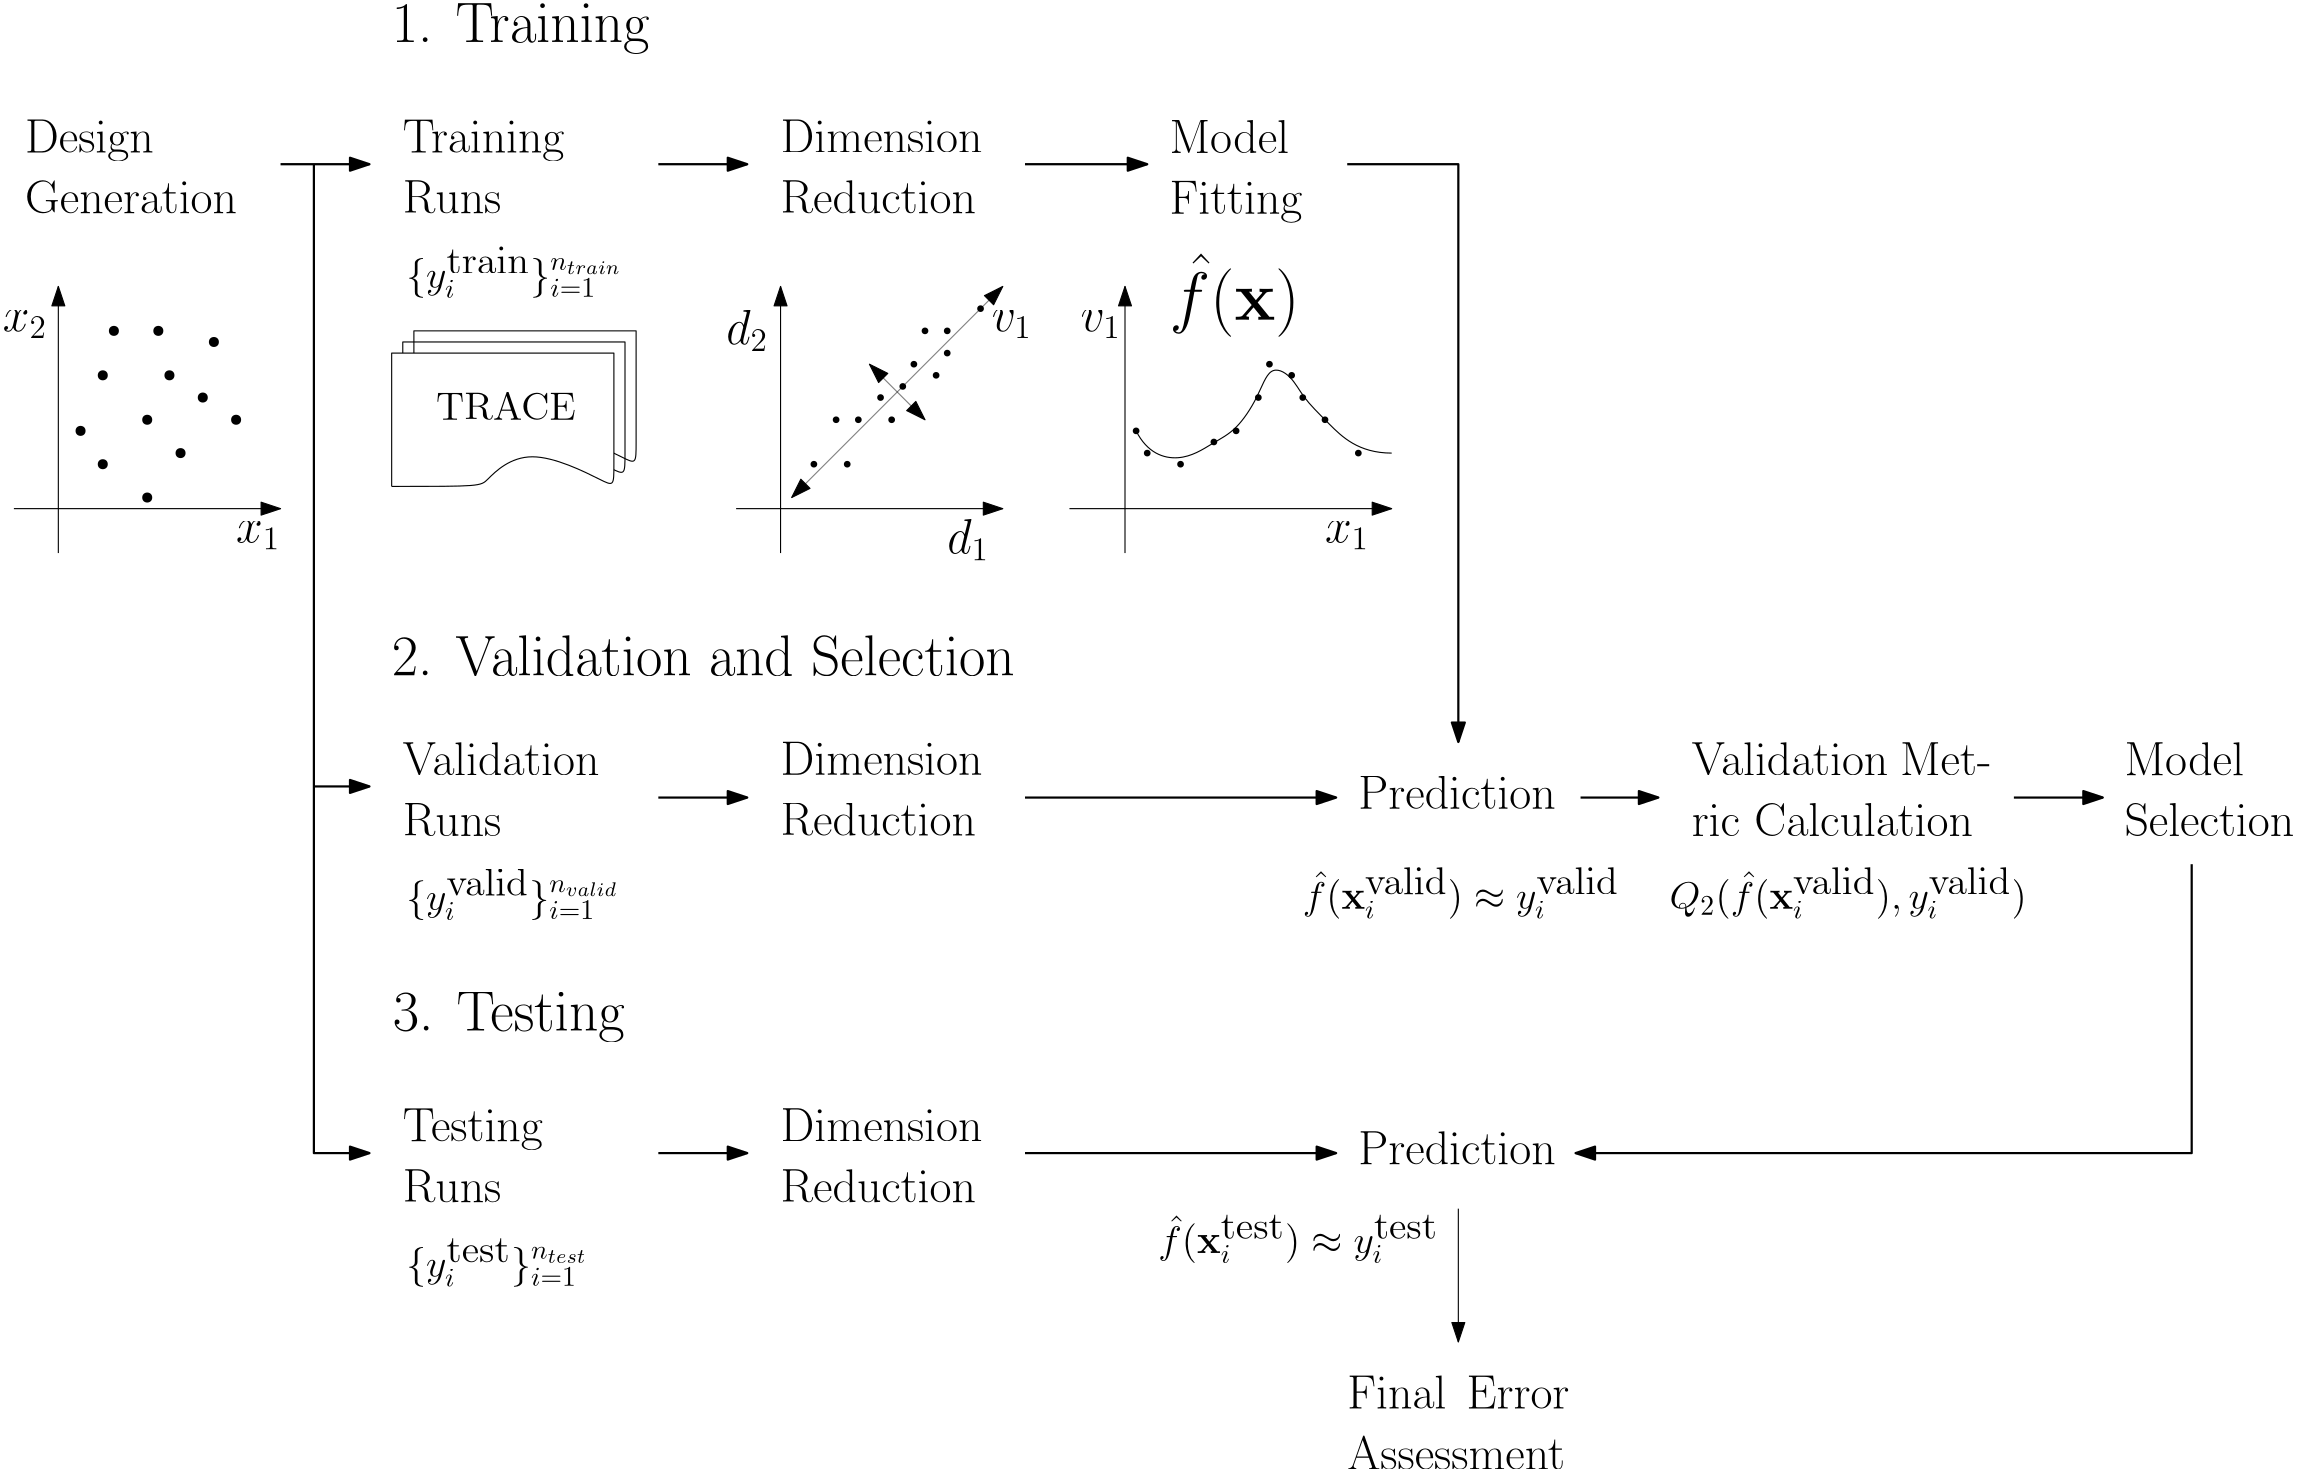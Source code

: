 <?xml version="1.0"?>
<!DOCTYPE ipe SYSTEM "ipe.dtd">
<ipe version="70206" creator="Ipe 7.2.7">
<info created="D:20170824172132" modified="D:20170825114341"/>
<ipestyle name="basic">
<symbol name="arrow/arc(spx)">
<path stroke="sym-stroke" fill="sym-stroke" pen="sym-pen">
0 0 m
-1 0.333 l
-1 -0.333 l
h
</path>
</symbol>
<symbol name="arrow/farc(spx)">
<path stroke="sym-stroke" fill="white" pen="sym-pen">
0 0 m
-1 0.333 l
-1 -0.333 l
h
</path>
</symbol>
<symbol name="arrow/ptarc(spx)">
<path stroke="sym-stroke" fill="sym-stroke" pen="sym-pen">
0 0 m
-1 0.333 l
-0.8 0 l
-1 -0.333 l
h
</path>
</symbol>
<symbol name="arrow/fptarc(spx)">
<path stroke="sym-stroke" fill="white" pen="sym-pen">
0 0 m
-1 0.333 l
-0.8 0 l
-1 -0.333 l
h
</path>
</symbol>
<symbol name="mark/circle(sx)" transformations="translations">
<path fill="sym-stroke">
0.6 0 0 0.6 0 0 e
0.4 0 0 0.4 0 0 e
</path>
</symbol>
<symbol name="mark/disk(sx)" transformations="translations">
<path fill="sym-stroke">
0.6 0 0 0.6 0 0 e
</path>
</symbol>
<symbol name="mark/fdisk(sfx)" transformations="translations">
<group>
<path fill="sym-fill">
0.5 0 0 0.5 0 0 e
</path>
<path fill="sym-stroke" fillrule="eofill">
0.6 0 0 0.6 0 0 e
0.4 0 0 0.4 0 0 e
</path>
</group>
</symbol>
<symbol name="mark/box(sx)" transformations="translations">
<path fill="sym-stroke" fillrule="eofill">
-0.6 -0.6 m
0.6 -0.6 l
0.6 0.6 l
-0.6 0.6 l
h
-0.4 -0.4 m
0.4 -0.4 l
0.4 0.4 l
-0.4 0.4 l
h
</path>
</symbol>
<symbol name="mark/square(sx)" transformations="translations">
<path fill="sym-stroke">
-0.6 -0.6 m
0.6 -0.6 l
0.6 0.6 l
-0.6 0.6 l
h
</path>
</symbol>
<symbol name="mark/fsquare(sfx)" transformations="translations">
<group>
<path fill="sym-fill">
-0.5 -0.5 m
0.5 -0.5 l
0.5 0.5 l
-0.5 0.5 l
h
</path>
<path fill="sym-stroke" fillrule="eofill">
-0.6 -0.6 m
0.6 -0.6 l
0.6 0.6 l
-0.6 0.6 l
h
-0.4 -0.4 m
0.4 -0.4 l
0.4 0.4 l
-0.4 0.4 l
h
</path>
</group>
</symbol>
<symbol name="mark/cross(sx)" transformations="translations">
<group>
<path fill="sym-stroke">
-0.43 -0.57 m
0.57 0.43 l
0.43 0.57 l
-0.57 -0.43 l
h
</path>
<path fill="sym-stroke">
-0.43 0.57 m
0.57 -0.43 l
0.43 -0.57 l
-0.57 0.43 l
h
</path>
</group>
</symbol>
<symbol name="arrow/fnormal(spx)">
<path stroke="sym-stroke" fill="white" pen="sym-pen">
0 0 m
-1 0.333 l
-1 -0.333 l
h
</path>
</symbol>
<symbol name="arrow/pointed(spx)">
<path stroke="sym-stroke" fill="sym-stroke" pen="sym-pen">
0 0 m
-1 0.333 l
-0.8 0 l
-1 -0.333 l
h
</path>
</symbol>
<symbol name="arrow/fpointed(spx)">
<path stroke="sym-stroke" fill="white" pen="sym-pen">
0 0 m
-1 0.333 l
-0.8 0 l
-1 -0.333 l
h
</path>
</symbol>
<symbol name="arrow/linear(spx)">
<path stroke="sym-stroke" pen="sym-pen">
-1 0.333 m
0 0 l
-1 -0.333 l
</path>
</symbol>
<symbol name="arrow/fdouble(spx)">
<path stroke="sym-stroke" fill="white" pen="sym-pen">
0 0 m
-1 0.333 l
-1 -0.333 l
h
-1 0 m
-2 0.333 l
-2 -0.333 l
h
</path>
</symbol>
<symbol name="arrow/double(spx)">
<path stroke="sym-stroke" fill="sym-stroke" pen="sym-pen">
0 0 m
-1 0.333 l
-1 -0.333 l
h
-1 0 m
-2 0.333 l
-2 -0.333 l
h
</path>
</symbol>
<pen name="heavier" value="0.8"/>
<pen name="fat" value="1.2"/>
<pen name="ultrafat" value="2"/>
<symbolsize name="large" value="5"/>
<symbolsize name="small" value="2"/>
<symbolsize name="tiny" value="1.1"/>
<arrowsize name="large" value="10"/>
<arrowsize name="small" value="5"/>
<arrowsize name="tiny" value="3"/>
<color name="red" value="1 0 0"/>
<color name="green" value="0 1 0"/>
<color name="blue" value="0 0 1"/>
<color name="yellow" value="1 1 0"/>
<color name="orange" value="1 0.647 0"/>
<color name="gold" value="1 0.843 0"/>
<color name="purple" value="0.627 0.125 0.941"/>
<color name="gray" value="0.745"/>
<color name="brown" value="0.647 0.165 0.165"/>
<color name="navy" value="0 0 0.502"/>
<color name="pink" value="1 0.753 0.796"/>
<color name="seagreen" value="0.18 0.545 0.341"/>
<color name="turquoise" value="0.251 0.878 0.816"/>
<color name="violet" value="0.933 0.51 0.933"/>
<color name="darkblue" value="0 0 0.545"/>
<color name="darkcyan" value="0 0.545 0.545"/>
<color name="darkgray" value="0.663"/>
<color name="darkgreen" value="0 0.392 0"/>
<color name="darkmagenta" value="0.545 0 0.545"/>
<color name="darkorange" value="1 0.549 0"/>
<color name="darkred" value="0.545 0 0"/>
<color name="lightblue" value="0.678 0.847 0.902"/>
<color name="lightcyan" value="0.878 1 1"/>
<color name="lightgray" value="0.827"/>
<color name="lightgreen" value="0.565 0.933 0.565"/>
<color name="lightyellow" value="1 1 0.878"/>
<dashstyle name="dashed" value="[4] 0"/>
<dashstyle name="dotted" value="[1 3] 0"/>
<dashstyle name="dash dotted" value="[4 2 1 2] 0"/>
<dashstyle name="dash dot dotted" value="[4 2 1 2 1 2] 0"/>
<textsize name="large" value="\large"/>
<textsize name="Large" value="\Large"/>
<textsize name="LARGE" value="\LARGE"/>
<textsize name="huge" value="\huge"/>
<textsize name="Huge" value="\Huge"/>
<textsize name="small" value="\small"/>
<textsize name="footnote" value="\footnotesize"/>
<textsize name="tiny" value="\tiny"/>
<textstyle name="center" begin="\begin{center}" end="\end{center}"/>
<textstyle name="itemize" begin="\begin{itemize}" end="\end{itemize}"/>
<textstyle name="item" begin="\begin{itemize}\item{}" end="\end{itemize}"/>
<gridsize name="4 pts" value="4"/>
<gridsize name="8 pts (~3 mm)" value="8"/>
<gridsize name="16 pts (~6 mm)" value="16"/>
<gridsize name="32 pts (~12 mm)" value="32"/>
<gridsize name="10 pts (~3.5 mm)" value="10"/>
<gridsize name="20 pts (~7 mm)" value="20"/>
<gridsize name="14 pts (~5 mm)" value="14"/>
<gridsize name="28 pts (~10 mm)" value="28"/>
<gridsize name="56 pts (~20 mm)" value="56"/>
<anglesize name="90 deg" value="90"/>
<anglesize name="60 deg" value="60"/>
<anglesize name="45 deg" value="45"/>
<anglesize name="30 deg" value="30"/>
<anglesize name="22.5 deg" value="22.5"/>
<opacity name="10%" value="0.1"/>
<opacity name="30%" value="0.3"/>
<opacity name="50%" value="0.5"/>
<opacity name="75%" value="0.75"/>
<tiling name="falling" angle="-60" step="4" width="1"/>
<tiling name="rising" angle="30" step="4" width="1"/>
</ipestyle>
<ipestyle name="basicLandscape">
<symbol name="arrow/arc(spx)">
<path stroke="sym-stroke" fill="sym-stroke" pen="sym-pen">
0 0 m
-1 0.333 l
-1 -0.333 l
h
</path>
</symbol>
<symbol name="arrow/farc(spx)">
<path stroke="sym-stroke" fill="white" pen="sym-pen">
0 0 m
-1 0.333 l
-1 -0.333 l
h
</path>
</symbol>
<symbol name="arrow/ptarc(spx)">
<path stroke="sym-stroke" fill="sym-stroke" pen="sym-pen">
0 0 m
-1 0.333 l
-0.8 0 l
-1 -0.333 l
h
</path>
</symbol>
<symbol name="arrow/fptarc(spx)">
<path stroke="sym-stroke" fill="white" pen="sym-pen">
0 0 m
-1 0.333 l
-0.8 0 l
-1 -0.333 l
h
</path>
</symbol>
<symbol name="mark/circle(sx)" transformations="translations">
<path fill="sym-stroke">
0.6 0 0 0.6 0 0 e
0.4 0 0 0.4 0 0 e
</path>
</symbol>
<symbol name="mark/disk(sx)" transformations="translations">
<path fill="sym-stroke">
0.6 0 0 0.6 0 0 e
</path>
</symbol>
<symbol name="mark/fdisk(sfx)" transformations="translations">
<group>
<path fill="sym-fill">
0.5 0 0 0.5 0 0 e
</path>
<path fill="sym-stroke" fillrule="eofill">
0.6 0 0 0.6 0 0 e
0.4 0 0 0.4 0 0 e
</path>
</group>
</symbol>
<symbol name="mark/box(sx)" transformations="translations">
<path fill="sym-stroke" fillrule="eofill">
-0.6 -0.6 m
0.6 -0.6 l
0.6 0.6 l
-0.6 0.6 l
h
-0.4 -0.4 m
0.4 -0.4 l
0.4 0.4 l
-0.4 0.4 l
h
</path>
</symbol>
<symbol name="mark/square(sx)" transformations="translations">
<path fill="sym-stroke">
-0.6 -0.6 m
0.6 -0.6 l
0.6 0.6 l
-0.6 0.6 l
h
</path>
</symbol>
<symbol name="mark/fsquare(sfx)" transformations="translations">
<group>
<path fill="sym-fill">
-0.5 -0.5 m
0.5 -0.5 l
0.5 0.5 l
-0.5 0.5 l
h
</path>
<path fill="sym-stroke" fillrule="eofill">
-0.6 -0.6 m
0.6 -0.6 l
0.6 0.6 l
-0.6 0.6 l
h
-0.4 -0.4 m
0.4 -0.4 l
0.4 0.4 l
-0.4 0.4 l
h
</path>
</group>
</symbol>
<symbol name="mark/cross(sx)" transformations="translations">
<group>
<path fill="sym-stroke">
-0.43 -0.57 m
0.57 0.43 l
0.43 0.57 l
-0.57 -0.43 l
h
</path>
<path fill="sym-stroke">
-0.43 0.57 m
0.57 -0.43 l
0.43 -0.57 l
-0.57 0.43 l
h
</path>
</group>
</symbol>
<symbol name="arrow/fnormal(spx)">
<path stroke="sym-stroke" fill="white" pen="sym-pen">
0 0 m
-1 0.333 l
-1 -0.333 l
h
</path>
</symbol>
<symbol name="arrow/pointed(spx)">
<path stroke="sym-stroke" fill="sym-stroke" pen="sym-pen">
0 0 m
-1 0.333 l
-0.8 0 l
-1 -0.333 l
h
</path>
</symbol>
<symbol name="arrow/fpointed(spx)">
<path stroke="sym-stroke" fill="white" pen="sym-pen">
0 0 m
-1 0.333 l
-0.8 0 l
-1 -0.333 l
h
</path>
</symbol>
<symbol name="arrow/linear(spx)">
<path stroke="sym-stroke" pen="sym-pen">
-1 0.333 m
0 0 l
-1 -0.333 l
</path>
</symbol>
<symbol name="arrow/fdouble(spx)">
<path stroke="sym-stroke" fill="white" pen="sym-pen">
0 0 m
-1 0.333 l
-1 -0.333 l
h
-1 0 m
-2 0.333 l
-2 -0.333 l
h
</path>
</symbol>
<symbol name="arrow/double(spx)">
<path stroke="sym-stroke" fill="sym-stroke" pen="sym-pen">
0 0 m
-1 0.333 l
-1 -0.333 l
h
-1 0 m
-2 0.333 l
-2 -0.333 l
h
</path>
</symbol>
<pen name="heavier" value="0.8"/>
<pen name="fat" value="1.2"/>
<pen name="ultrafat" value="2"/>
<symbolsize name="large" value="5"/>
<symbolsize name="small" value="2"/>
<symbolsize name="tiny" value="1.1"/>
<arrowsize name="large" value="10"/>
<arrowsize name="small" value="5"/>
<arrowsize name="tiny" value="3"/>
<color name="red" value="1 0 0"/>
<color name="green" value="0 1 0"/>
<color name="blue" value="0 0 1"/>
<color name="yellow" value="1 1 0"/>
<color name="orange" value="1 0.647 0"/>
<color name="gold" value="1 0.843 0"/>
<color name="purple" value="0.627 0.125 0.941"/>
<color name="gray" value="0.745"/>
<color name="brown" value="0.647 0.165 0.165"/>
<color name="navy" value="0 0 0.502"/>
<color name="pink" value="1 0.753 0.796"/>
<color name="seagreen" value="0.18 0.545 0.341"/>
<color name="turquoise" value="0.251 0.878 0.816"/>
<color name="violet" value="0.933 0.51 0.933"/>
<color name="darkblue" value="0 0 0.545"/>
<color name="darkcyan" value="0 0.545 0.545"/>
<color name="darkgray" value="0.663"/>
<color name="darkgreen" value="0 0.392 0"/>
<color name="darkmagenta" value="0.545 0 0.545"/>
<color name="darkorange" value="1 0.549 0"/>
<color name="darkred" value="0.545 0 0"/>
<color name="lightblue" value="0.678 0.847 0.902"/>
<color name="lightcyan" value="0.878 1 1"/>
<color name="lightgray" value="0.827"/>
<color name="lightgreen" value="0.565 0.933 0.565"/>
<color name="lightyellow" value="1 1 0.878"/>
<dashstyle name="dashed" value="[4] 0"/>
<dashstyle name="dotted" value="[1 3] 0"/>
<dashstyle name="dash dotted" value="[4 2 1 2] 0"/>
<dashstyle name="dash dot dotted" value="[4 2 1 2 1 2] 0"/>
<textsize name="large" value="\large"/>
<textsize name="Large" value="\Large"/>
<textsize name="LARGE" value="\LARGE"/>
<textsize name="huge" value="\huge"/>
<textsize name="Huge" value="\Huge"/>
<textsize name="small" value="\small"/>
<textsize name="footnote" value="\footnotesize"/>
<textsize name="tiny" value="\tiny"/>
<textstyle name="center" begin="\begin{center}" end="\end{center}"/>
<textstyle name="itemize" begin="\begin{itemize}" end="\end{itemize}"/>
<textstyle name="item" begin="\begin{itemize}\item{}" end="\end{itemize}"/>
<gridsize name="4 pts" value="4"/>
<gridsize name="8 pts (~3 mm)" value="8"/>
<gridsize name="16 pts (~6 mm)" value="16"/>
<gridsize name="32 pts (~12 mm)" value="32"/>
<gridsize name="10 pts (~3.5 mm)" value="10"/>
<gridsize name="20 pts (~7 mm)" value="20"/>
<gridsize name="14 pts (~5 mm)" value="14"/>
<gridsize name="28 pts (~10 mm)" value="28"/>
<gridsize name="56 pts (~20 mm)" value="56"/>
<anglesize name="90 deg" value="90"/>
<anglesize name="60 deg" value="60"/>
<anglesize name="45 deg" value="45"/>
<anglesize name="30 deg" value="30"/>
<anglesize name="22.5 deg" value="22.5"/>
<opacity name="10%" value="0.1"/>
<opacity name="30%" value="0.3"/>
<opacity name="50%" value="0.5"/>
<opacity name="75%" value="0.75"/>
<layout paper="842 595" origin="0 0" frame="842 595"/>
<tiling name="falling" angle="-60" step="4" width="1"/>
<tiling name="rising" angle="30" step="4" width="1"/>
</ipestyle>
<page>
<layer name="EDIT-GROUP*"/>
<view layers="EDIT-GROUP*" active="EDIT-GROUP*"/>
<text layer="EDIT-GROUP*" matrix="1 0 0 1 -96 32" transformations="translations" pos="240 496" stroke="black" type="label" width="92.904" height="14.115" depth="4.02" valign="baseline" size="huge">1. Training</text>
<text matrix="1 0 0 1 -320 -180" transformations="translations" pos="464 480" stroke="black" type="label" width="224.544" height="14.349" depth="0" valign="baseline" size="huge">2. Validation and Selection</text>
<group matrix="1 0 0 1 32 16">
<path matrix="1 0 0 1 4 4" stroke="black">
112 352 m
112 400
112 400
112 400
192 400
192 400
192 400
192 352
192 352
160 368
144 352
144 352
112 352 c
</path>
<path matrix="1 0 0 1 8 8" stroke="black">
112 352 m
112 400
112 400
112 400
192 400
192 400
192 400
192 352
192 352
160 368
144 352
144 352
112 352 c
</path>
<path stroke="black" fill="white">
112 352 m
112 400
112 400
112 400
192 400
192 400
192 400
192 352
192 352
160 368
144 352
144 352
112 352 c
</path>
<text matrix="1 0 0 1 -188 -32" transformations="translations" pos="316 408" stroke="black" type="label" width="50.326" height="9.803" depth="0" valign="baseline" size="Large">TRACE</text>
</group>
<path matrix="2.54545 0 0 1 -208.362 -208" stroke="black" pen="heavier" arrow="normal/normal">
228 464 m
272 464 l
</path>
<text matrix="1 0 0 1 -92 -288" transformations="translations" pos="240 432" stroke="black" type="minipage" width="80" height="19.319" depth="14.36" valign="top" size="LARGE">Testing
Runs</text>
<path matrix="-13.8625 0 0 0.590908 2566.41 -42.1813" stroke="black" pen="heavier" arrow="normal/normal">
128 464 m
128 288 l
144 288 l
</path>
<path matrix="0.727273 0 0 1 74.1818 -208" stroke="black" pen="heavier" arrow="normal/normal">
228 464 m
272 464 l
</path>
<path matrix="0.727273 0 0 1 74.1818 -336" stroke="black" pen="heavier" arrow="normal/normal">
228 464 m
272 464 l
</path>
<path matrix="0.625 0 0 13 178 -5548" stroke="black" pen="heavier" arrow="normal/normal">
496 464 m
560 464 l
560 448 l
</path>
<group matrix="1 0 0 1 -8 8">
<use matrix="1 0 0 1 -468 -160" name="mark/disk(sx)" pos="516 560" size="normal" stroke="black"/>
<path matrix="1 0 0 1.2 -64 -86.4" stroke="black" rarrow="normal/normal">
96 432 m
96 352 l
</path>
<path matrix="1 0 0 1 -64 -16" stroke="black" arrow="normal/normal">
80 368 m
176 368 l
</path>
<use matrix="1 0 0 1 -64 0" name="mark/disk(sx)" pos="128 384" size="normal" stroke="black"/>
<use matrix="1 0 0 1 -64 0" name="mark/disk(sx)" pos="112 368" size="normal" stroke="black"/>
<use matrix="1 0 0 1 -80 4" name="mark/disk(sx)" pos="152 396" size="normal" stroke="black"/>
<use matrix="1 0 0 1 -60 12" name="mark/disk(sx)" pos="156 372" size="normal" stroke="black"/>
<use matrix="1 0 0 1 -64 0" name="mark/disk(sx)" pos="140 372" size="normal" stroke="black"/>
<use matrix="1 0 0 1 -64 0" name="mark/disk(sx)" pos="104 380" size="normal" stroke="black"/>
<use matrix="1 0 0 1 -64 0" name="mark/disk(sx)" pos="152 412" size="normal" stroke="black"/>
<use matrix="1 0 0 1 -64 0" name="mark/disk(sx)" pos="116 416" size="normal" stroke="black"/>
<use matrix="1 0 0 1 -64 0" name="mark/disk(sx)" pos="128 356" size="normal" stroke="black"/>
<text matrix="1 0 0 1 -56 36" transformations="translations" pos="152 304" stroke="black" type="label" width="15.93" height="7.415" depth="2.58" valign="baseline" size="LARGE" style="math">x_1</text>
<text matrix="1 0 0 1 -160 92" transformations="translations" pos="172 324" stroke="black" type="label" width="15.93" height="7.415" depth="2.58" valign="baseline" size="LARGE" style="math">x_2</text>
<use matrix="1 0 0 1 -44 8" name="mark/disk(sx)" pos="128 384" size="normal" stroke="black"/>
<use matrix="1 0 0 1 -60 32" name="mark/disk(sx)" pos="128 384" size="normal" stroke="black"/>
</group>
<path matrix="1.25 0 0 4.94444 -44 -940" stroke="black" pen="heavier" arrow="normal/normal">
128 288 m
128 216 l
144 216 l
</path>
<text matrix="1 0 0 1 -216 -36" transformations="translations" pos="640 464" stroke="black" type="label" width="46.883" height="23.752" depth="6.18" valign="baseline" size="Huge" style="math">\hat{f} (\mathbf{x})</text>
<path matrix="0.999997 0 0 1 144 20" stroke="black" pen="heavier" arrow="normal/normal">
228 464 m
272 464 l
</path>
<text matrix="1 0 0 1 -148 -212" transformations="translations" pos="640 464" stroke="black" type="label" width="71.08" height="11.955" depth="0" valign="baseline" size="LARGE">Prediction</text>
<path matrix="0.727274 0 0 1 -61.8187 20" stroke="black" pen="heavier" arrow="normal/normal">
228 464 m
272 464 l
</path>
<path matrix="0.727274 0 0 1 74.1812 20" stroke="black" pen="heavier" arrow="normal/normal">
228 464 m
272 464 l
</path>
<path matrix="0.636365 0 0 1 426.909 -208" stroke="black" pen="heavier" arrow="normal/normal">
228 464 m
272 464 l
</path>
<path matrix="0.727274 0 0 1 562.181 -208" stroke="black" pen="heavier" arrow="normal/normal">
228 464 m
272 464 l
</path>
<text matrix="1 0 0 1 -168 -248" transformations="translations" pos="640 464" stroke="black" type="label" width="113.917" height="15.165" depth="3.59" valign="baseline" size="Large" style="math">\hat{f} (\mathbf{x}_{i}^{\textrm{valid}}) \approx y_i^{\textrm{valid}}</text>
<text matrix="1 0 0 1 -36 -248" transformations="translations" pos="640 464" stroke="black" type="label" width="128.613" height="15.165" depth="3.59" valign="baseline" size="Large" style="math">Q_2 (\hat{f} (\mathbf{x}_{i}^{\textrm{valid}}), y_i^{\textrm{valid}})</text>
<text matrix="1 0 0 1 -148 -340" transformations="translations" pos="640 464" stroke="black" type="label" width="71.08" height="11.955" depth="0" valign="baseline" size="LARGE">Prediction</text>
<path matrix="2.54545 0 0 1 -208.362 -336" stroke="black" pen="heavier" arrow="normal/normal">
228 464 m
272 464 l
</path>
<path matrix="1 0 0 1 0 -84" stroke="black" arrow="normal/normal">
528 192 m
528 144 l
</path>
<path matrix="0.454545 0 0 1 12.3637 -204" stroke="black" pen="heavier" arrow="normal/normal">
228 464 m
272 464 l
</path>
<text matrix="0.944444 0 0 1 133.111 -60" transformations="translations" pos="672 336" stroke="black" type="minipage" width="64" height="19.413" depth="14.46" valign="top" size="LARGE">Model
Selection</text>
<text matrix="1 0 0 1 -16 64" transformations="translations" pos="440 436" stroke="black" type="minipage" width="56" height="21.082" depth="16.14" valign="top" size="LARGE">Model
Fitting</text>
<text matrix="1 0 0 1 -220 -372" transformations="translations" pos="640 464" stroke="black" type="label" width="100.807" height="14.027" depth="3.59" valign="baseline" size="Large" style="math">\hat{f} (\mathbf{x}_{i}^{\textrm{test}}) \approx y_i^{\textrm{test}}</text>
<text matrix="0.890079 -0.455807 0.455807 0.890079 -631.926 -37.7893" transformations="translations" pos="640 464" stroke="black" type="label" width="65.453" height="14.027" depth="3.59" valign="baseline" size="Large" style="math">\{y_i^{\textrm{test}}\}_{i=1}^{n_{test}}</text>
<text matrix="0.890079 -0.455807 0.455807 0.890079 -631.926 94.2107" transformations="translations" pos="640 464" stroke="black" type="label" width="76.532" height="15.165" depth="3.59" valign="baseline" size="Large" style="math">\{y_i^{\textrm{valid}}\}_{i=1}^{n_{valid}}</text>
<text matrix="0.999999 -0.0015143 0.0015143 0.999999 -320.362 -307.189" transformations="translations" pos="464 480" stroke="black" type="label" width="83.535" height="14.115" depth="4.02" valign="baseline" size="huge">3. Testing</text>
<text matrix="0.890079 -0.455807 0.455807 0.890079 -631.926 318.211" transformations="translations" pos="640 464" stroke="black" type="label" width="77.828" height="14.724" depth="3.59" valign="baseline" size="Large" style="math">\{y_i^{\textrm{train}}\}_{i=1}^{n_{train}}</text>
<path matrix="1 0 0 1 188 -8" stroke="black" arrow="normal/normal">
80 368 m
176 368 l
</path>
<path matrix="1 0 0 1.2 188 -78.4" stroke="black" rarrow="normal/normal">
96 432 m
96 352 l
</path>
<use matrix="1 0 0 1 -32 36" name="mark/disk(sx)" pos="368 388" size="small" stroke="black"/>
<use matrix="1 0 0 1 -64 4" name="mark/disk(sx)" pos="368 388" size="small" stroke="black"/>
<use matrix="1 0 0 1 -60 -12" name="mark/disk(sx)" pos="368 388" size="small" stroke="black"/>
<use matrix="1 0 0 1 -72 -12" name="mark/disk(sx)" pos="368 388" size="small" stroke="black"/>
<use matrix="1 0 0 1 -28 20" name="mark/disk(sx)" pos="368 388" size="small" stroke="black"/>
<use matrix="1 0 0 1 -24 28" name="mark/disk(sx)" pos="368 388" size="small" stroke="black"/>
<use matrix="1 0 0 1 -56 4" name="mark/disk(sx)" pos="368 388" size="small" stroke="black"/>
<use matrix="1 0 0 1 -48 12" name="mark/disk(sx)" pos="368 388" size="small" stroke="black"/>
<use matrix="1 0 0 1 -24 36" name="mark/disk(sx)" pos="368 388" size="small" stroke="black"/>
<use matrix="1 0 0 1 -36 24" name="mark/disk(sx)" pos="368 388" size="small" stroke="black"/>
<use matrix="1 0 0 1 -40 16" name="mark/disk(sx)" pos="368 388" size="small" stroke="black"/>
<use matrix="1 0 0 1 -12 44" name="mark/disk(sx)" pos="368 388" size="small" stroke="black"/>
<use matrix="1 0 0 1 -8 48" name="mark/disk(sx)" pos="368 388" size="small" stroke="black"/>
<use matrix="1 0 0 1 -76 -20" name="mark/disk(sx)" pos="368 388" size="small" stroke="black"/>
<path matrix="1 0 0 1 -52 8" stroke="black" arrow="normal/normal" rarrow="normal/normal" opacity="50%">
340 356 m
416 432 l
</path>
<path matrix="0.833333 0 0 0.833333 12.6667 72" stroke="black" arrow="normal/normal" rarrow="normal/normal" opacity="50%">
364 408 m
388 384 l
</path>
<text matrix="1 0 0 1 192 40" transformations="translations" pos="152 304" stroke="black" type="label" width="15.11" height="11.957" depth="2.58" valign="baseline" size="LARGE" style="math">d_1</text>
<text matrix="0.996014 0.0891973 -0.0891973 0.996014 140.17 102.999" transformations="translations" pos="152 304" stroke="black" type="label" width="15.11" height="11.957" depth="2.58" valign="baseline" size="LARGE" style="math">d_2</text>
<text matrix="1 0 0 1 208 120" transformations="translations" pos="152 304" stroke="black" type="label" width="14.5" height="7.415" depth="2.58" valign="baseline" size="LARGE" style="math">v_1</text>
<use matrix="1 0 0 1 -44 4" name="mark/disk(sx)" pos="368 388" size="small" stroke="black"/>
<text matrix="1 0 0 1 -164 -48" transformations="translations" pos="176 548" stroke="black" type="minipage" width="80" height="19.319" depth="14.36" valign="top" size="LARGE">Design
Generation</text>
<text matrix="1 0 0 1 -92 68" transformations="translations" pos="240 432" stroke="black" type="minipage" width="80" height="19.319" depth="14.36" valign="top" size="LARGE">Training
Runs</text>
<text matrix="1 0 0 1 -160 -20" transformations="translations" pos="444 520" stroke="black" type="minipage" width="80" height="19.319" depth="14.36" valign="top" size="LARGE">Dimension
Reduction</text>
<text matrix="1 0 0 1 -92 -156" transformations="translations" pos="240 432" stroke="black" type="minipage" width="80" height="19.413" depth="14.46" valign="top" size="LARGE">Validation
Runs</text>
<text matrix="1 0 0 1 -160 -244" transformations="translations" pos="444 520" stroke="black" type="minipage" width="80" height="19.319" depth="14.36" valign="top" size="LARGE">Dimension
Reduction</text>
<text matrix="1 0 0 1 -160 -376" transformations="translations" pos="444 520" stroke="black" type="minipage" width="80" height="19.319" depth="14.36" valign="top" size="LARGE">Dimension
Reduction</text>
<text matrix="1 0 0 1 36 -188" transformations="translations" pos="576 464" stroke="black" type="minipage" width="108" height="19.413" depth="14.46" valign="top" size="LARGE">Validation Metric
Calculation</text>
<text matrix="1 0 0 1 -136 -224" transformations="translations" pos="624 272" stroke="black" type="minipage" width="80" height="19.413" depth="14.46" valign="top" size="LARGE">Final Error Assessment</text>
<group>
<path matrix="1 0 0 1.2 312 -78.4" stroke="black" rarrow="normal/normal">
96 432 m
96 352 l
</path>
<path matrix="1.20833 0 0 1 291.333 -8" stroke="black" arrow="normal/normal">
80 368 m
176 368 l
</path>
<text matrix="1 0 0 1 328 44" transformations="translations" pos="152 304" stroke="black" type="label" width="15.93" height="7.415" depth="2.58" valign="baseline" size="LARGE" style="math">x_1</text>
<text matrix="1 0 0 1 240 120" transformations="translations" pos="152 304" stroke="black" type="label" width="14.5" height="7.415" depth="2.58" valign="baseline" size="LARGE" style="math">v_1</text>
<use matrix="1 0 0 1 316 8" name="mark/disk(sx)" pos="112 368" size="small" stroke="black"/>
<use matrix="1 0 0 1 300 20" name="mark/disk(sx)" pos="112 368" size="small" stroke="black"/>
<use matrix="1 0 0 1 328 16" name="mark/disk(sx)" pos="112 368" size="small" stroke="black"/>
<use matrix="1 0 0 1 336 20" name="mark/disk(sx)" pos="112 368" size="small" stroke="black"/>
<use matrix="1 0 0 1 344 32" name="mark/disk(sx)" pos="112 368" size="small" stroke="black"/>
<use matrix="1 0 0 1 348 44" name="mark/disk(sx)" pos="112 368" size="small" stroke="black"/>
<use matrix="1 0 0 1 360 32" name="mark/disk(sx)" pos="112 368" size="small" stroke="black"/>
<use matrix="1 0 0 1 304 12" name="mark/disk(sx)" pos="112 368" size="small" stroke="black"/>
<use matrix="1 0 0 1 356 40" name="mark/disk(sx)" pos="112 368" size="small" stroke="black"/>
<use matrix="1 0 0 1 368 24" name="mark/disk(sx)" pos="112 368" size="small" stroke="black"/>
<use matrix="1 0 0 1 380 12" name="mark/disk(sx)" pos="112 368" size="small" stroke="black"/>
<path matrix="1 0 0 1 -40 8" stroke="black" pen="undefined">
452 380 m
456 372
468 368
480 376
488 380
496 392
500 404
508 400
512 392
520 384
532 372
544 372 c
</path>
</group>
</page>
</ipe>
